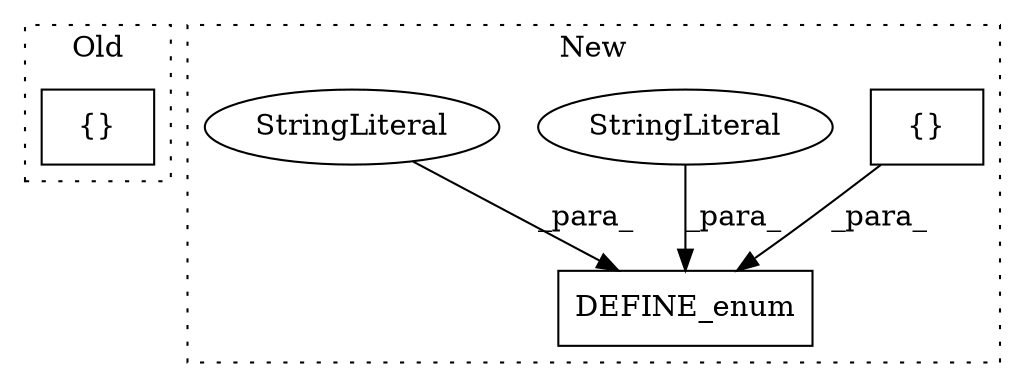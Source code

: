 digraph G {
subgraph cluster0 {
1 [label="{}" a="4" s="1260,1317" l="1,1" shape="box"];
label = "Old";
style="dotted";
}
subgraph cluster1 {
2 [label="DEFINE_enum" a="32" s="1569,1666" l="12,1" shape="box"];
3 [label="{}" a="4" s="1621,1633" l="1,1" shape="box"];
4 [label="StringLiteral" a="45" s="1603" l="5" shape="ellipse"];
5 [label="StringLiteral" a="45" s="1635" l="31" shape="ellipse"];
label = "New";
style="dotted";
}
3 -> 2 [label="_para_"];
4 -> 2 [label="_para_"];
5 -> 2 [label="_para_"];
}